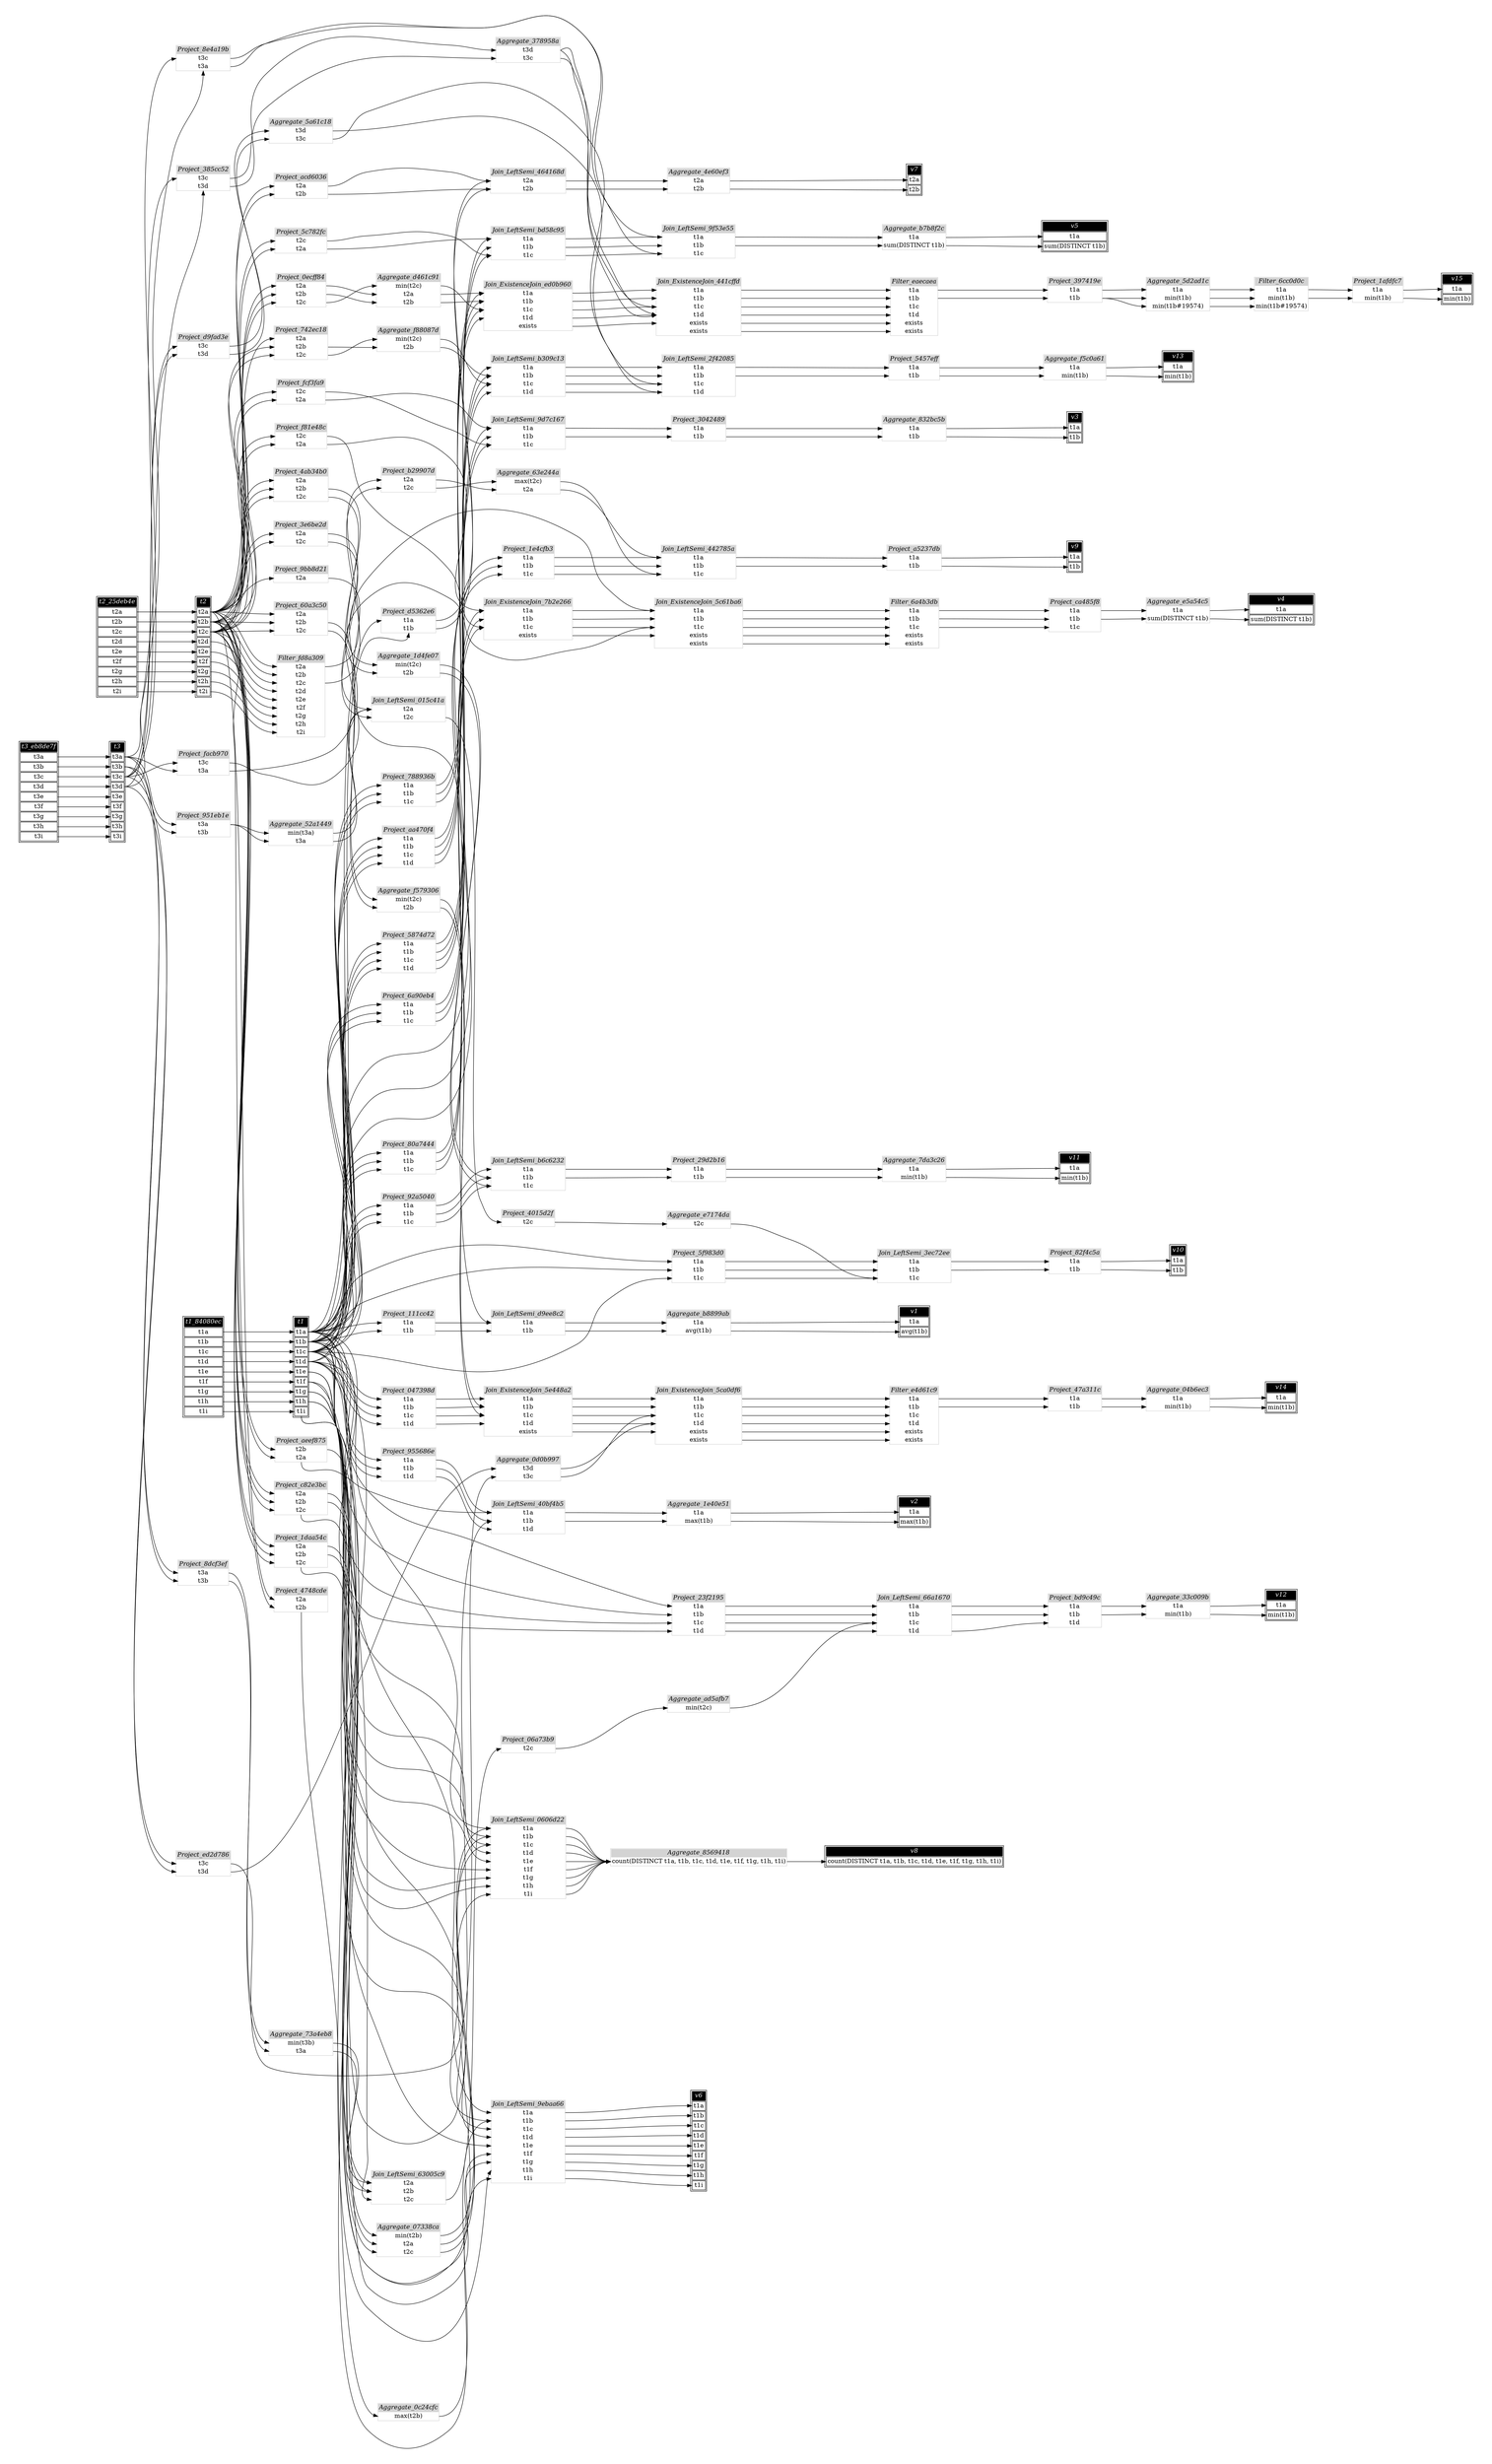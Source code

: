 // Automatically generated by SQLFlowTestSuite


digraph {
  graph [pad="0.5" nodesep="0.5" ranksep="1" fontname="Helvetica" rankdir=LR];
  node [shape=plaintext]

  
"Aggregate_04b6ec3" [label=<
<table color="lightgray" border="1" cellborder="0" cellspacing="0">
  <tr><td bgcolor="lightgray" port="nodeName"><i>Aggregate_04b6ec3</i></td></tr>
  <tr><td port="0">t1a</td></tr>
<tr><td port="1">min(t1b)</td></tr>
</table>>];
     

"Aggregate_07338ca" [label=<
<table color="lightgray" border="1" cellborder="0" cellspacing="0">
  <tr><td bgcolor="lightgray" port="nodeName"><i>Aggregate_07338ca</i></td></tr>
  <tr><td port="0">min(t2b)</td></tr>
<tr><td port="1">t2a</td></tr>
<tr><td port="2">t2c</td></tr>
</table>>];
     

"Aggregate_0c24cfc" [label=<
<table color="lightgray" border="1" cellborder="0" cellspacing="0">
  <tr><td bgcolor="lightgray" port="nodeName"><i>Aggregate_0c24cfc</i></td></tr>
  <tr><td port="0">max(t2b)</td></tr>
</table>>];
     

"Aggregate_0d0b997" [label=<
<table color="lightgray" border="1" cellborder="0" cellspacing="0">
  <tr><td bgcolor="lightgray" port="nodeName"><i>Aggregate_0d0b997</i></td></tr>
  <tr><td port="0">t3d</td></tr>
<tr><td port="1">t3c</td></tr>
</table>>];
     

"Aggregate_1d4fe07" [label=<
<table color="lightgray" border="1" cellborder="0" cellspacing="0">
  <tr><td bgcolor="lightgray" port="nodeName"><i>Aggregate_1d4fe07</i></td></tr>
  <tr><td port="0">min(t2c)</td></tr>
<tr><td port="1">t2b</td></tr>
</table>>];
     

"Aggregate_1e40e51" [label=<
<table color="lightgray" border="1" cellborder="0" cellspacing="0">
  <tr><td bgcolor="lightgray" port="nodeName"><i>Aggregate_1e40e51</i></td></tr>
  <tr><td port="0">t1a</td></tr>
<tr><td port="1">max(t1b)</td></tr>
</table>>];
     

"Aggregate_33c009b" [label=<
<table color="lightgray" border="1" cellborder="0" cellspacing="0">
  <tr><td bgcolor="lightgray" port="nodeName"><i>Aggregate_33c009b</i></td></tr>
  <tr><td port="0">t1a</td></tr>
<tr><td port="1">min(t1b)</td></tr>
</table>>];
     

"Aggregate_378958a" [label=<
<table color="lightgray" border="1" cellborder="0" cellspacing="0">
  <tr><td bgcolor="lightgray" port="nodeName"><i>Aggregate_378958a</i></td></tr>
  <tr><td port="0">t3d</td></tr>
<tr><td port="1">t3c</td></tr>
</table>>];
     

"Aggregate_4e60ef3" [label=<
<table color="lightgray" border="1" cellborder="0" cellspacing="0">
  <tr><td bgcolor="lightgray" port="nodeName"><i>Aggregate_4e60ef3</i></td></tr>
  <tr><td port="0">t2a</td></tr>
<tr><td port="1">t2b</td></tr>
</table>>];
     

"Aggregate_52a1449" [label=<
<table color="lightgray" border="1" cellborder="0" cellspacing="0">
  <tr><td bgcolor="lightgray" port="nodeName"><i>Aggregate_52a1449</i></td></tr>
  <tr><td port="0">min(t3a)</td></tr>
<tr><td port="1">t3a</td></tr>
</table>>];
     

"Aggregate_5a61c18" [label=<
<table color="lightgray" border="1" cellborder="0" cellspacing="0">
  <tr><td bgcolor="lightgray" port="nodeName"><i>Aggregate_5a61c18</i></td></tr>
  <tr><td port="0">t3d</td></tr>
<tr><td port="1">t3c</td></tr>
</table>>];
     

"Aggregate_5d2ad1c" [label=<
<table color="lightgray" border="1" cellborder="0" cellspacing="0">
  <tr><td bgcolor="lightgray" port="nodeName"><i>Aggregate_5d2ad1c</i></td></tr>
  <tr><td port="0">t1a</td></tr>
<tr><td port="1">min(t1b)</td></tr>
<tr><td port="2">min(t1b#19574)</td></tr>
</table>>];
     

"Aggregate_63e244a" [label=<
<table color="lightgray" border="1" cellborder="0" cellspacing="0">
  <tr><td bgcolor="lightgray" port="nodeName"><i>Aggregate_63e244a</i></td></tr>
  <tr><td port="0">max(t2c)</td></tr>
<tr><td port="1">t2a</td></tr>
</table>>];
     

"Aggregate_73a4eb8" [label=<
<table color="lightgray" border="1" cellborder="0" cellspacing="0">
  <tr><td bgcolor="lightgray" port="nodeName"><i>Aggregate_73a4eb8</i></td></tr>
  <tr><td port="0">min(t3b)</td></tr>
<tr><td port="1">t3a</td></tr>
</table>>];
     

"Aggregate_7da3c26" [label=<
<table color="lightgray" border="1" cellborder="0" cellspacing="0">
  <tr><td bgcolor="lightgray" port="nodeName"><i>Aggregate_7da3c26</i></td></tr>
  <tr><td port="0">t1a</td></tr>
<tr><td port="1">min(t1b)</td></tr>
</table>>];
     

"Aggregate_832bc5b" [label=<
<table color="lightgray" border="1" cellborder="0" cellspacing="0">
  <tr><td bgcolor="lightgray" port="nodeName"><i>Aggregate_832bc5b</i></td></tr>
  <tr><td port="0">t1a</td></tr>
<tr><td port="1">t1b</td></tr>
</table>>];
     

"Aggregate_8569418" [label=<
<table color="lightgray" border="1" cellborder="0" cellspacing="0">
  <tr><td bgcolor="lightgray" port="nodeName"><i>Aggregate_8569418</i></td></tr>
  <tr><td port="0">count(DISTINCT t1a, t1b, t1c, t1d, t1e, t1f, t1g, t1h, t1i)</td></tr>
</table>>];
     

"Aggregate_ad5afb7" [label=<
<table color="lightgray" border="1" cellborder="0" cellspacing="0">
  <tr><td bgcolor="lightgray" port="nodeName"><i>Aggregate_ad5afb7</i></td></tr>
  <tr><td port="0">min(t2c)</td></tr>
</table>>];
     

"Aggregate_b7b8f2c" [label=<
<table color="lightgray" border="1" cellborder="0" cellspacing="0">
  <tr><td bgcolor="lightgray" port="nodeName"><i>Aggregate_b7b8f2c</i></td></tr>
  <tr><td port="0">t1a</td></tr>
<tr><td port="1">sum(DISTINCT t1b)</td></tr>
</table>>];
     

"Aggregate_b8899ab" [label=<
<table color="lightgray" border="1" cellborder="0" cellspacing="0">
  <tr><td bgcolor="lightgray" port="nodeName"><i>Aggregate_b8899ab</i></td></tr>
  <tr><td port="0">t1a</td></tr>
<tr><td port="1">avg(t1b)</td></tr>
</table>>];
     

"Aggregate_d461c91" [label=<
<table color="lightgray" border="1" cellborder="0" cellspacing="0">
  <tr><td bgcolor="lightgray" port="nodeName"><i>Aggregate_d461c91</i></td></tr>
  <tr><td port="0">min(t2c)</td></tr>
<tr><td port="1">t2a</td></tr>
<tr><td port="2">t2b</td></tr>
</table>>];
     

"Aggregate_e5a54c5" [label=<
<table color="lightgray" border="1" cellborder="0" cellspacing="0">
  <tr><td bgcolor="lightgray" port="nodeName"><i>Aggregate_e5a54c5</i></td></tr>
  <tr><td port="0">t1a</td></tr>
<tr><td port="1">sum(DISTINCT t1b)</td></tr>
</table>>];
     

"Aggregate_e7174da" [label=<
<table color="lightgray" border="1" cellborder="0" cellspacing="0">
  <tr><td bgcolor="lightgray" port="nodeName"><i>Aggregate_e7174da</i></td></tr>
  <tr><td port="0">t2c</td></tr>
</table>>];
     

"Aggregate_f579306" [label=<
<table color="lightgray" border="1" cellborder="0" cellspacing="0">
  <tr><td bgcolor="lightgray" port="nodeName"><i>Aggregate_f579306</i></td></tr>
  <tr><td port="0">min(t2c)</td></tr>
<tr><td port="1">t2b</td></tr>
</table>>];
     

"Aggregate_f5c0a61" [label=<
<table color="lightgray" border="1" cellborder="0" cellspacing="0">
  <tr><td bgcolor="lightgray" port="nodeName"><i>Aggregate_f5c0a61</i></td></tr>
  <tr><td port="0">t1a</td></tr>
<tr><td port="1">min(t1b)</td></tr>
</table>>];
     

"Aggregate_f88087d" [label=<
<table color="lightgray" border="1" cellborder="0" cellspacing="0">
  <tr><td bgcolor="lightgray" port="nodeName"><i>Aggregate_f88087d</i></td></tr>
  <tr><td port="0">min(t2c)</td></tr>
<tr><td port="1">t2b</td></tr>
</table>>];
     

"Filter_6a4b3db" [label=<
<table color="lightgray" border="1" cellborder="0" cellspacing="0">
  <tr><td bgcolor="lightgray" port="nodeName"><i>Filter_6a4b3db</i></td></tr>
  <tr><td port="0">t1a</td></tr>
<tr><td port="1">t1b</td></tr>
<tr><td port="2">t1c</td></tr>
<tr><td port="3">exists</td></tr>
<tr><td port="4">exists</td></tr>
</table>>];
     

"Filter_6cc0d0c" [label=<
<table color="lightgray" border="1" cellborder="0" cellspacing="0">
  <tr><td bgcolor="lightgray" port="nodeName"><i>Filter_6cc0d0c</i></td></tr>
  <tr><td port="0">t1a</td></tr>
<tr><td port="1">min(t1b)</td></tr>
<tr><td port="2">min(t1b#19574)</td></tr>
</table>>];
     

"Filter_e4d61c9" [label=<
<table color="lightgray" border="1" cellborder="0" cellspacing="0">
  <tr><td bgcolor="lightgray" port="nodeName"><i>Filter_e4d61c9</i></td></tr>
  <tr><td port="0">t1a</td></tr>
<tr><td port="1">t1b</td></tr>
<tr><td port="2">t1c</td></tr>
<tr><td port="3">t1d</td></tr>
<tr><td port="4">exists</td></tr>
<tr><td port="5">exists</td></tr>
</table>>];
     

"Filter_eaecaea" [label=<
<table color="lightgray" border="1" cellborder="0" cellspacing="0">
  <tr><td bgcolor="lightgray" port="nodeName"><i>Filter_eaecaea</i></td></tr>
  <tr><td port="0">t1a</td></tr>
<tr><td port="1">t1b</td></tr>
<tr><td port="2">t1c</td></tr>
<tr><td port="3">t1d</td></tr>
<tr><td port="4">exists</td></tr>
<tr><td port="5">exists</td></tr>
</table>>];
     

"Filter_fd8a309" [label=<
<table color="lightgray" border="1" cellborder="0" cellspacing="0">
  <tr><td bgcolor="lightgray" port="nodeName"><i>Filter_fd8a309</i></td></tr>
  <tr><td port="0">t2a</td></tr>
<tr><td port="1">t2b</td></tr>
<tr><td port="2">t2c</td></tr>
<tr><td port="3">t2d</td></tr>
<tr><td port="4">t2e</td></tr>
<tr><td port="5">t2f</td></tr>
<tr><td port="6">t2g</td></tr>
<tr><td port="7">t2h</td></tr>
<tr><td port="8">t2i</td></tr>
</table>>];
     

"Join_ExistenceJoin_441cffd" [label=<
<table color="lightgray" border="1" cellborder="0" cellspacing="0">
  <tr><td bgcolor="lightgray" port="nodeName"><i>Join_ExistenceJoin_441cffd</i></td></tr>
  <tr><td port="0">t1a</td></tr>
<tr><td port="1">t1b</td></tr>
<tr><td port="2">t1c</td></tr>
<tr><td port="3">t1d</td></tr>
<tr><td port="4">exists</td></tr>
<tr><td port="5">exists</td></tr>
</table>>];
     

"Join_ExistenceJoin_5c61ba6" [label=<
<table color="lightgray" border="1" cellborder="0" cellspacing="0">
  <tr><td bgcolor="lightgray" port="nodeName"><i>Join_ExistenceJoin_5c61ba6</i></td></tr>
  <tr><td port="0">t1a</td></tr>
<tr><td port="1">t1b</td></tr>
<tr><td port="2">t1c</td></tr>
<tr><td port="3">exists</td></tr>
<tr><td port="4">exists</td></tr>
</table>>];
     

"Join_ExistenceJoin_5ca0df6" [label=<
<table color="lightgray" border="1" cellborder="0" cellspacing="0">
  <tr><td bgcolor="lightgray" port="nodeName"><i>Join_ExistenceJoin_5ca0df6</i></td></tr>
  <tr><td port="0">t1a</td></tr>
<tr><td port="1">t1b</td></tr>
<tr><td port="2">t1c</td></tr>
<tr><td port="3">t1d</td></tr>
<tr><td port="4">exists</td></tr>
<tr><td port="5">exists</td></tr>
</table>>];
     

"Join_ExistenceJoin_5e448a2" [label=<
<table color="lightgray" border="1" cellborder="0" cellspacing="0">
  <tr><td bgcolor="lightgray" port="nodeName"><i>Join_ExistenceJoin_5e448a2</i></td></tr>
  <tr><td port="0">t1a</td></tr>
<tr><td port="1">t1b</td></tr>
<tr><td port="2">t1c</td></tr>
<tr><td port="3">t1d</td></tr>
<tr><td port="4">exists</td></tr>
</table>>];
     

"Join_ExistenceJoin_7b2e266" [label=<
<table color="lightgray" border="1" cellborder="0" cellspacing="0">
  <tr><td bgcolor="lightgray" port="nodeName"><i>Join_ExistenceJoin_7b2e266</i></td></tr>
  <tr><td port="0">t1a</td></tr>
<tr><td port="1">t1b</td></tr>
<tr><td port="2">t1c</td></tr>
<tr><td port="3">exists</td></tr>
</table>>];
     

"Join_ExistenceJoin_ed0b960" [label=<
<table color="lightgray" border="1" cellborder="0" cellspacing="0">
  <tr><td bgcolor="lightgray" port="nodeName"><i>Join_ExistenceJoin_ed0b960</i></td></tr>
  <tr><td port="0">t1a</td></tr>
<tr><td port="1">t1b</td></tr>
<tr><td port="2">t1c</td></tr>
<tr><td port="3">t1d</td></tr>
<tr><td port="4">exists</td></tr>
</table>>];
     

"Join_LeftSemi_015c41a" [label=<
<table color="lightgray" border="1" cellborder="0" cellspacing="0">
  <tr><td bgcolor="lightgray" port="nodeName"><i>Join_LeftSemi_015c41a</i></td></tr>
  <tr><td port="0">t2a</td></tr>
<tr><td port="1">t2c</td></tr>
</table>>];
     

"Join_LeftSemi_0606d22" [label=<
<table color="lightgray" border="1" cellborder="0" cellspacing="0">
  <tr><td bgcolor="lightgray" port="nodeName"><i>Join_LeftSemi_0606d22</i></td></tr>
  <tr><td port="0">t1a</td></tr>
<tr><td port="1">t1b</td></tr>
<tr><td port="2">t1c</td></tr>
<tr><td port="3">t1d</td></tr>
<tr><td port="4">t1e</td></tr>
<tr><td port="5">t1f</td></tr>
<tr><td port="6">t1g</td></tr>
<tr><td port="7">t1h</td></tr>
<tr><td port="8">t1i</td></tr>
</table>>];
     

"Join_LeftSemi_2f42085" [label=<
<table color="lightgray" border="1" cellborder="0" cellspacing="0">
  <tr><td bgcolor="lightgray" port="nodeName"><i>Join_LeftSemi_2f42085</i></td></tr>
  <tr><td port="0">t1a</td></tr>
<tr><td port="1">t1b</td></tr>
<tr><td port="2">t1c</td></tr>
<tr><td port="3">t1d</td></tr>
</table>>];
     

"Join_LeftSemi_3ec72ee" [label=<
<table color="lightgray" border="1" cellborder="0" cellspacing="0">
  <tr><td bgcolor="lightgray" port="nodeName"><i>Join_LeftSemi_3ec72ee</i></td></tr>
  <tr><td port="0">t1a</td></tr>
<tr><td port="1">t1b</td></tr>
<tr><td port="2">t1c</td></tr>
</table>>];
     

"Join_LeftSemi_40bf4b5" [label=<
<table color="lightgray" border="1" cellborder="0" cellspacing="0">
  <tr><td bgcolor="lightgray" port="nodeName"><i>Join_LeftSemi_40bf4b5</i></td></tr>
  <tr><td port="0">t1a</td></tr>
<tr><td port="1">t1b</td></tr>
<tr><td port="2">t1d</td></tr>
</table>>];
     

"Join_LeftSemi_442785a" [label=<
<table color="lightgray" border="1" cellborder="0" cellspacing="0">
  <tr><td bgcolor="lightgray" port="nodeName"><i>Join_LeftSemi_442785a</i></td></tr>
  <tr><td port="0">t1a</td></tr>
<tr><td port="1">t1b</td></tr>
<tr><td port="2">t1c</td></tr>
</table>>];
     

"Join_LeftSemi_464168d" [label=<
<table color="lightgray" border="1" cellborder="0" cellspacing="0">
  <tr><td bgcolor="lightgray" port="nodeName"><i>Join_LeftSemi_464168d</i></td></tr>
  <tr><td port="0">t2a</td></tr>
<tr><td port="1">t2b</td></tr>
</table>>];
     

"Join_LeftSemi_63005c9" [label=<
<table color="lightgray" border="1" cellborder="0" cellspacing="0">
  <tr><td bgcolor="lightgray" port="nodeName"><i>Join_LeftSemi_63005c9</i></td></tr>
  <tr><td port="0">t2a</td></tr>
<tr><td port="1">t2b</td></tr>
<tr><td port="2">t2c</td></tr>
</table>>];
     

"Join_LeftSemi_66a1670" [label=<
<table color="lightgray" border="1" cellborder="0" cellspacing="0">
  <tr><td bgcolor="lightgray" port="nodeName"><i>Join_LeftSemi_66a1670</i></td></tr>
  <tr><td port="0">t1a</td></tr>
<tr><td port="1">t1b</td></tr>
<tr><td port="2">t1c</td></tr>
<tr><td port="3">t1d</td></tr>
</table>>];
     

"Join_LeftSemi_9d7c167" [label=<
<table color="lightgray" border="1" cellborder="0" cellspacing="0">
  <tr><td bgcolor="lightgray" port="nodeName"><i>Join_LeftSemi_9d7c167</i></td></tr>
  <tr><td port="0">t1a</td></tr>
<tr><td port="1">t1b</td></tr>
<tr><td port="2">t1c</td></tr>
</table>>];
     

"Join_LeftSemi_9ebaa66" [label=<
<table color="lightgray" border="1" cellborder="0" cellspacing="0">
  <tr><td bgcolor="lightgray" port="nodeName"><i>Join_LeftSemi_9ebaa66</i></td></tr>
  <tr><td port="0">t1a</td></tr>
<tr><td port="1">t1b</td></tr>
<tr><td port="2">t1c</td></tr>
<tr><td port="3">t1d</td></tr>
<tr><td port="4">t1e</td></tr>
<tr><td port="5">t1f</td></tr>
<tr><td port="6">t1g</td></tr>
<tr><td port="7">t1h</td></tr>
<tr><td port="8">t1i</td></tr>
</table>>];
     

"Join_LeftSemi_9f53e55" [label=<
<table color="lightgray" border="1" cellborder="0" cellspacing="0">
  <tr><td bgcolor="lightgray" port="nodeName"><i>Join_LeftSemi_9f53e55</i></td></tr>
  <tr><td port="0">t1a</td></tr>
<tr><td port="1">t1b</td></tr>
<tr><td port="2">t1c</td></tr>
</table>>];
     

"Join_LeftSemi_b309c13" [label=<
<table color="lightgray" border="1" cellborder="0" cellspacing="0">
  <tr><td bgcolor="lightgray" port="nodeName"><i>Join_LeftSemi_b309c13</i></td></tr>
  <tr><td port="0">t1a</td></tr>
<tr><td port="1">t1b</td></tr>
<tr><td port="2">t1c</td></tr>
<tr><td port="3">t1d</td></tr>
</table>>];
     

"Join_LeftSemi_b6c6232" [label=<
<table color="lightgray" border="1" cellborder="0" cellspacing="0">
  <tr><td bgcolor="lightgray" port="nodeName"><i>Join_LeftSemi_b6c6232</i></td></tr>
  <tr><td port="0">t1a</td></tr>
<tr><td port="1">t1b</td></tr>
<tr><td port="2">t1c</td></tr>
</table>>];
     

"Join_LeftSemi_bd58c95" [label=<
<table color="lightgray" border="1" cellborder="0" cellspacing="0">
  <tr><td bgcolor="lightgray" port="nodeName"><i>Join_LeftSemi_bd58c95</i></td></tr>
  <tr><td port="0">t1a</td></tr>
<tr><td port="1">t1b</td></tr>
<tr><td port="2">t1c</td></tr>
</table>>];
     

"Join_LeftSemi_d9ee8c2" [label=<
<table color="lightgray" border="1" cellborder="0" cellspacing="0">
  <tr><td bgcolor="lightgray" port="nodeName"><i>Join_LeftSemi_d9ee8c2</i></td></tr>
  <tr><td port="0">t1a</td></tr>
<tr><td port="1">t1b</td></tr>
</table>>];
     

"Project_047398d" [label=<
<table color="lightgray" border="1" cellborder="0" cellspacing="0">
  <tr><td bgcolor="lightgray" port="nodeName"><i>Project_047398d</i></td></tr>
  <tr><td port="0">t1a</td></tr>
<tr><td port="1">t1b</td></tr>
<tr><td port="2">t1c</td></tr>
<tr><td port="3">t1d</td></tr>
</table>>];
     

"Project_06a73b9" [label=<
<table color="lightgray" border="1" cellborder="0" cellspacing="0">
  <tr><td bgcolor="lightgray" port="nodeName"><i>Project_06a73b9</i></td></tr>
  <tr><td port="0">t2c</td></tr>
</table>>];
     

"Project_0ecff84" [label=<
<table color="lightgray" border="1" cellborder="0" cellspacing="0">
  <tr><td bgcolor="lightgray" port="nodeName"><i>Project_0ecff84</i></td></tr>
  <tr><td port="0">t2a</td></tr>
<tr><td port="1">t2b</td></tr>
<tr><td port="2">t2c</td></tr>
</table>>];
     

"Project_111cc42" [label=<
<table color="lightgray" border="1" cellborder="0" cellspacing="0">
  <tr><td bgcolor="lightgray" port="nodeName"><i>Project_111cc42</i></td></tr>
  <tr><td port="0">t1a</td></tr>
<tr><td port="1">t1b</td></tr>
</table>>];
     

"Project_1afdfc7" [label=<
<table color="lightgray" border="1" cellborder="0" cellspacing="0">
  <tr><td bgcolor="lightgray" port="nodeName"><i>Project_1afdfc7</i></td></tr>
  <tr><td port="0">t1a</td></tr>
<tr><td port="1">min(t1b)</td></tr>
</table>>];
     

"Project_1daa54c" [label=<
<table color="lightgray" border="1" cellborder="0" cellspacing="0">
  <tr><td bgcolor="lightgray" port="nodeName"><i>Project_1daa54c</i></td></tr>
  <tr><td port="0">t2a</td></tr>
<tr><td port="1">t2b</td></tr>
<tr><td port="2">t2c</td></tr>
</table>>];
     

"Project_1e4cfb3" [label=<
<table color="lightgray" border="1" cellborder="0" cellspacing="0">
  <tr><td bgcolor="lightgray" port="nodeName"><i>Project_1e4cfb3</i></td></tr>
  <tr><td port="0">t1a</td></tr>
<tr><td port="1">t1b</td></tr>
<tr><td port="2">t1c</td></tr>
</table>>];
     

"Project_23f2195" [label=<
<table color="lightgray" border="1" cellborder="0" cellspacing="0">
  <tr><td bgcolor="lightgray" port="nodeName"><i>Project_23f2195</i></td></tr>
  <tr><td port="0">t1a</td></tr>
<tr><td port="1">t1b</td></tr>
<tr><td port="2">t1c</td></tr>
<tr><td port="3">t1d</td></tr>
</table>>];
     

"Project_29d2b16" [label=<
<table color="lightgray" border="1" cellborder="0" cellspacing="0">
  <tr><td bgcolor="lightgray" port="nodeName"><i>Project_29d2b16</i></td></tr>
  <tr><td port="0">t1a</td></tr>
<tr><td port="1">t1b</td></tr>
</table>>];
     

"Project_3042489" [label=<
<table color="lightgray" border="1" cellborder="0" cellspacing="0">
  <tr><td bgcolor="lightgray" port="nodeName"><i>Project_3042489</i></td></tr>
  <tr><td port="0">t1a</td></tr>
<tr><td port="1">t1b</td></tr>
</table>>];
     

"Project_385cc52" [label=<
<table color="lightgray" border="1" cellborder="0" cellspacing="0">
  <tr><td bgcolor="lightgray" port="nodeName"><i>Project_385cc52</i></td></tr>
  <tr><td port="0">t3c</td></tr>
<tr><td port="1">t3d</td></tr>
</table>>];
     

"Project_397419e" [label=<
<table color="lightgray" border="1" cellborder="0" cellspacing="0">
  <tr><td bgcolor="lightgray" port="nodeName"><i>Project_397419e</i></td></tr>
  <tr><td port="0">t1a</td></tr>
<tr><td port="1">t1b</td></tr>
</table>>];
     

"Project_3e6be2d" [label=<
<table color="lightgray" border="1" cellborder="0" cellspacing="0">
  <tr><td bgcolor="lightgray" port="nodeName"><i>Project_3e6be2d</i></td></tr>
  <tr><td port="0">t2a</td></tr>
<tr><td port="1">t2c</td></tr>
</table>>];
     

"Project_4015d2f" [label=<
<table color="lightgray" border="1" cellborder="0" cellspacing="0">
  <tr><td bgcolor="lightgray" port="nodeName"><i>Project_4015d2f</i></td></tr>
  <tr><td port="0">t2c</td></tr>
</table>>];
     

"Project_4748cde" [label=<
<table color="lightgray" border="1" cellborder="0" cellspacing="0">
  <tr><td bgcolor="lightgray" port="nodeName"><i>Project_4748cde</i></td></tr>
  <tr><td port="0">t2a</td></tr>
<tr><td port="1">t2b</td></tr>
</table>>];
     

"Project_47a311c" [label=<
<table color="lightgray" border="1" cellborder="0" cellspacing="0">
  <tr><td bgcolor="lightgray" port="nodeName"><i>Project_47a311c</i></td></tr>
  <tr><td port="0">t1a</td></tr>
<tr><td port="1">t1b</td></tr>
</table>>];
     

"Project_4ab34b0" [label=<
<table color="lightgray" border="1" cellborder="0" cellspacing="0">
  <tr><td bgcolor="lightgray" port="nodeName"><i>Project_4ab34b0</i></td></tr>
  <tr><td port="0">t2a</td></tr>
<tr><td port="1">t2b</td></tr>
<tr><td port="2">t2c</td></tr>
</table>>];
     

"Project_5457eff" [label=<
<table color="lightgray" border="1" cellborder="0" cellspacing="0">
  <tr><td bgcolor="lightgray" port="nodeName"><i>Project_5457eff</i></td></tr>
  <tr><td port="0">t1a</td></tr>
<tr><td port="1">t1b</td></tr>
</table>>];
     

"Project_5874d72" [label=<
<table color="lightgray" border="1" cellborder="0" cellspacing="0">
  <tr><td bgcolor="lightgray" port="nodeName"><i>Project_5874d72</i></td></tr>
  <tr><td port="0">t1a</td></tr>
<tr><td port="1">t1b</td></tr>
<tr><td port="2">t1c</td></tr>
<tr><td port="3">t1d</td></tr>
</table>>];
     

"Project_5c782fc" [label=<
<table color="lightgray" border="1" cellborder="0" cellspacing="0">
  <tr><td bgcolor="lightgray" port="nodeName"><i>Project_5c782fc</i></td></tr>
  <tr><td port="0">t2c</td></tr>
<tr><td port="1">t2a</td></tr>
</table>>];
     

"Project_5f983d0" [label=<
<table color="lightgray" border="1" cellborder="0" cellspacing="0">
  <tr><td bgcolor="lightgray" port="nodeName"><i>Project_5f983d0</i></td></tr>
  <tr><td port="0">t1a</td></tr>
<tr><td port="1">t1b</td></tr>
<tr><td port="2">t1c</td></tr>
</table>>];
     

"Project_60a3c50" [label=<
<table color="lightgray" border="1" cellborder="0" cellspacing="0">
  <tr><td bgcolor="lightgray" port="nodeName"><i>Project_60a3c50</i></td></tr>
  <tr><td port="0">t2a</td></tr>
<tr><td port="1">t2b</td></tr>
<tr><td port="2">t2c</td></tr>
</table>>];
     

"Project_6a90eb4" [label=<
<table color="lightgray" border="1" cellborder="0" cellspacing="0">
  <tr><td bgcolor="lightgray" port="nodeName"><i>Project_6a90eb4</i></td></tr>
  <tr><td port="0">t1a</td></tr>
<tr><td port="1">t1b</td></tr>
<tr><td port="2">t1c</td></tr>
</table>>];
     

"Project_742ec18" [label=<
<table color="lightgray" border="1" cellborder="0" cellspacing="0">
  <tr><td bgcolor="lightgray" port="nodeName"><i>Project_742ec18</i></td></tr>
  <tr><td port="0">t2a</td></tr>
<tr><td port="1">t2b</td></tr>
<tr><td port="2">t2c</td></tr>
</table>>];
     

"Project_788936b" [label=<
<table color="lightgray" border="1" cellborder="0" cellspacing="0">
  <tr><td bgcolor="lightgray" port="nodeName"><i>Project_788936b</i></td></tr>
  <tr><td port="0">t1a</td></tr>
<tr><td port="1">t1b</td></tr>
<tr><td port="2">t1c</td></tr>
</table>>];
     

"Project_80a7444" [label=<
<table color="lightgray" border="1" cellborder="0" cellspacing="0">
  <tr><td bgcolor="lightgray" port="nodeName"><i>Project_80a7444</i></td></tr>
  <tr><td port="0">t1a</td></tr>
<tr><td port="1">t1b</td></tr>
<tr><td port="2">t1c</td></tr>
</table>>];
     

"Project_82f4c5a" [label=<
<table color="lightgray" border="1" cellborder="0" cellspacing="0">
  <tr><td bgcolor="lightgray" port="nodeName"><i>Project_82f4c5a</i></td></tr>
  <tr><td port="0">t1a</td></tr>
<tr><td port="1">t1b</td></tr>
</table>>];
     

"Project_8dcf3ef" [label=<
<table color="lightgray" border="1" cellborder="0" cellspacing="0">
  <tr><td bgcolor="lightgray" port="nodeName"><i>Project_8dcf3ef</i></td></tr>
  <tr><td port="0">t3a</td></tr>
<tr><td port="1">t3b</td></tr>
</table>>];
     

"Project_8e4a19b" [label=<
<table color="lightgray" border="1" cellborder="0" cellspacing="0">
  <tr><td bgcolor="lightgray" port="nodeName"><i>Project_8e4a19b</i></td></tr>
  <tr><td port="0">t3c</td></tr>
<tr><td port="1">t3a</td></tr>
</table>>];
     

"Project_92a5040" [label=<
<table color="lightgray" border="1" cellborder="0" cellspacing="0">
  <tr><td bgcolor="lightgray" port="nodeName"><i>Project_92a5040</i></td></tr>
  <tr><td port="0">t1a</td></tr>
<tr><td port="1">t1b</td></tr>
<tr><td port="2">t1c</td></tr>
</table>>];
     

"Project_951eb1e" [label=<
<table color="lightgray" border="1" cellborder="0" cellspacing="0">
  <tr><td bgcolor="lightgray" port="nodeName"><i>Project_951eb1e</i></td></tr>
  <tr><td port="0">t3a</td></tr>
<tr><td port="1">t3b</td></tr>
</table>>];
     

"Project_955686e" [label=<
<table color="lightgray" border="1" cellborder="0" cellspacing="0">
  <tr><td bgcolor="lightgray" port="nodeName"><i>Project_955686e</i></td></tr>
  <tr><td port="0">t1a</td></tr>
<tr><td port="1">t1b</td></tr>
<tr><td port="2">t1d</td></tr>
</table>>];
     

"Project_9bb8d21" [label=<
<table color="lightgray" border="1" cellborder="0" cellspacing="0">
  <tr><td bgcolor="lightgray" port="nodeName"><i>Project_9bb8d21</i></td></tr>
  <tr><td port="0">t2a</td></tr>
</table>>];
     

"Project_a5237db" [label=<
<table color="lightgray" border="1" cellborder="0" cellspacing="0">
  <tr><td bgcolor="lightgray" port="nodeName"><i>Project_a5237db</i></td></tr>
  <tr><td port="0">t1a</td></tr>
<tr><td port="1">t1b</td></tr>
</table>>];
     

"Project_aa470f4" [label=<
<table color="lightgray" border="1" cellborder="0" cellspacing="0">
  <tr><td bgcolor="lightgray" port="nodeName"><i>Project_aa470f4</i></td></tr>
  <tr><td port="0">t1a</td></tr>
<tr><td port="1">t1b</td></tr>
<tr><td port="2">t1c</td></tr>
<tr><td port="3">t1d</td></tr>
</table>>];
     

"Project_acd6036" [label=<
<table color="lightgray" border="1" cellborder="0" cellspacing="0">
  <tr><td bgcolor="lightgray" port="nodeName"><i>Project_acd6036</i></td></tr>
  <tr><td port="0">t2a</td></tr>
<tr><td port="1">t2b</td></tr>
</table>>];
     

"Project_aeef875" [label=<
<table color="lightgray" border="1" cellborder="0" cellspacing="0">
  <tr><td bgcolor="lightgray" port="nodeName"><i>Project_aeef875</i></td></tr>
  <tr><td port="0">t2b</td></tr>
<tr><td port="1">t2a</td></tr>
</table>>];
     

"Project_b29907d" [label=<
<table color="lightgray" border="1" cellborder="0" cellspacing="0">
  <tr><td bgcolor="lightgray" port="nodeName"><i>Project_b29907d</i></td></tr>
  <tr><td port="0">t2a</td></tr>
<tr><td port="1">t2c</td></tr>
</table>>];
     

"Project_bd9c49c" [label=<
<table color="lightgray" border="1" cellborder="0" cellspacing="0">
  <tr><td bgcolor="lightgray" port="nodeName"><i>Project_bd9c49c</i></td></tr>
  <tr><td port="0">t1a</td></tr>
<tr><td port="1">t1b</td></tr>
<tr><td port="2">t1d</td></tr>
</table>>];
     

"Project_c82e3bc" [label=<
<table color="lightgray" border="1" cellborder="0" cellspacing="0">
  <tr><td bgcolor="lightgray" port="nodeName"><i>Project_c82e3bc</i></td></tr>
  <tr><td port="0">t2a</td></tr>
<tr><td port="1">t2b</td></tr>
<tr><td port="2">t2c</td></tr>
</table>>];
     

"Project_ca485f8" [label=<
<table color="lightgray" border="1" cellborder="0" cellspacing="0">
  <tr><td bgcolor="lightgray" port="nodeName"><i>Project_ca485f8</i></td></tr>
  <tr><td port="0">t1a</td></tr>
<tr><td port="1">t1b</td></tr>
<tr><td port="2">t1c</td></tr>
</table>>];
     

"Project_d5362e6" [label=<
<table color="lightgray" border="1" cellborder="0" cellspacing="0">
  <tr><td bgcolor="lightgray" port="nodeName"><i>Project_d5362e6</i></td></tr>
  <tr><td port="0">t1a</td></tr>
<tr><td port="1">t1b</td></tr>
</table>>];
     

"Project_d9fad3e" [label=<
<table color="lightgray" border="1" cellborder="0" cellspacing="0">
  <tr><td bgcolor="lightgray" port="nodeName"><i>Project_d9fad3e</i></td></tr>
  <tr><td port="0">t3c</td></tr>
<tr><td port="1">t3d</td></tr>
</table>>];
     

"Project_ed2d786" [label=<
<table color="lightgray" border="1" cellborder="0" cellspacing="0">
  <tr><td bgcolor="lightgray" port="nodeName"><i>Project_ed2d786</i></td></tr>
  <tr><td port="0">t3c</td></tr>
<tr><td port="1">t3d</td></tr>
</table>>];
     

"Project_f81e48c" [label=<
<table color="lightgray" border="1" cellborder="0" cellspacing="0">
  <tr><td bgcolor="lightgray" port="nodeName"><i>Project_f81e48c</i></td></tr>
  <tr><td port="0">t2c</td></tr>
<tr><td port="1">t2a</td></tr>
</table>>];
     

"Project_facb970" [label=<
<table color="lightgray" border="1" cellborder="0" cellspacing="0">
  <tr><td bgcolor="lightgray" port="nodeName"><i>Project_facb970</i></td></tr>
  <tr><td port="0">t3c</td></tr>
<tr><td port="1">t3a</td></tr>
</table>>];
     

"Project_fcf3fa9" [label=<
<table color="lightgray" border="1" cellborder="0" cellspacing="0">
  <tr><td bgcolor="lightgray" port="nodeName"><i>Project_fcf3fa9</i></td></tr>
  <tr><td port="0">t2c</td></tr>
<tr><td port="1">t2a</td></tr>
</table>>];
     

"t1" [color="black" label=<
<table>
  <tr><td bgcolor="black" port="nodeName"><i><font color="white">t1</font></i></td></tr>
  <tr><td port="0">t1a</td></tr>
<tr><td port="1">t1b</td></tr>
<tr><td port="2">t1c</td></tr>
<tr><td port="3">t1d</td></tr>
<tr><td port="4">t1e</td></tr>
<tr><td port="5">t1f</td></tr>
<tr><td port="6">t1g</td></tr>
<tr><td port="7">t1h</td></tr>
<tr><td port="8">t1i</td></tr>
</table>>];
     

"t1_84080ec" [color="black" label=<
<table>
  <tr><td bgcolor="black" port="nodeName"><i><font color="white">t1_84080ec</font></i></td></tr>
  <tr><td port="0">t1a</td></tr>
<tr><td port="1">t1b</td></tr>
<tr><td port="2">t1c</td></tr>
<tr><td port="3">t1d</td></tr>
<tr><td port="4">t1e</td></tr>
<tr><td port="5">t1f</td></tr>
<tr><td port="6">t1g</td></tr>
<tr><td port="7">t1h</td></tr>
<tr><td port="8">t1i</td></tr>
</table>>];
     

"t2" [color="black" label=<
<table>
  <tr><td bgcolor="black" port="nodeName"><i><font color="white">t2</font></i></td></tr>
  <tr><td port="0">t2a</td></tr>
<tr><td port="1">t2b</td></tr>
<tr><td port="2">t2c</td></tr>
<tr><td port="3">t2d</td></tr>
<tr><td port="4">t2e</td></tr>
<tr><td port="5">t2f</td></tr>
<tr><td port="6">t2g</td></tr>
<tr><td port="7">t2h</td></tr>
<tr><td port="8">t2i</td></tr>
</table>>];
     

"t2_25deb4e" [color="black" label=<
<table>
  <tr><td bgcolor="black" port="nodeName"><i><font color="white">t2_25deb4e</font></i></td></tr>
  <tr><td port="0">t2a</td></tr>
<tr><td port="1">t2b</td></tr>
<tr><td port="2">t2c</td></tr>
<tr><td port="3">t2d</td></tr>
<tr><td port="4">t2e</td></tr>
<tr><td port="5">t2f</td></tr>
<tr><td port="6">t2g</td></tr>
<tr><td port="7">t2h</td></tr>
<tr><td port="8">t2i</td></tr>
</table>>];
     

"t3" [color="black" label=<
<table>
  <tr><td bgcolor="black" port="nodeName"><i><font color="white">t3</font></i></td></tr>
  <tr><td port="0">t3a</td></tr>
<tr><td port="1">t3b</td></tr>
<tr><td port="2">t3c</td></tr>
<tr><td port="3">t3d</td></tr>
<tr><td port="4">t3e</td></tr>
<tr><td port="5">t3f</td></tr>
<tr><td port="6">t3g</td></tr>
<tr><td port="7">t3h</td></tr>
<tr><td port="8">t3i</td></tr>
</table>>];
     

"t3_eb8de7f" [color="black" label=<
<table>
  <tr><td bgcolor="black" port="nodeName"><i><font color="white">t3_eb8de7f</font></i></td></tr>
  <tr><td port="0">t3a</td></tr>
<tr><td port="1">t3b</td></tr>
<tr><td port="2">t3c</td></tr>
<tr><td port="3">t3d</td></tr>
<tr><td port="4">t3e</td></tr>
<tr><td port="5">t3f</td></tr>
<tr><td port="6">t3g</td></tr>
<tr><td port="7">t3h</td></tr>
<tr><td port="8">t3i</td></tr>
</table>>];
     

"v1" [color="black" label=<
<table>
  <tr><td bgcolor="black" port="nodeName"><i><font color="white">v1</font></i></td></tr>
  <tr><td port="0">t1a</td></tr>
<tr><td port="1">avg(t1b)</td></tr>
</table>>];
     

"v10" [color="black" label=<
<table>
  <tr><td bgcolor="black" port="nodeName"><i><font color="white">v10</font></i></td></tr>
  <tr><td port="0">t1a</td></tr>
<tr><td port="1">t1b</td></tr>
</table>>];
     

"v11" [color="black" label=<
<table>
  <tr><td bgcolor="black" port="nodeName"><i><font color="white">v11</font></i></td></tr>
  <tr><td port="0">t1a</td></tr>
<tr><td port="1">min(t1b)</td></tr>
</table>>];
     

"v12" [color="black" label=<
<table>
  <tr><td bgcolor="black" port="nodeName"><i><font color="white">v12</font></i></td></tr>
  <tr><td port="0">t1a</td></tr>
<tr><td port="1">min(t1b)</td></tr>
</table>>];
     

"v13" [color="black" label=<
<table>
  <tr><td bgcolor="black" port="nodeName"><i><font color="white">v13</font></i></td></tr>
  <tr><td port="0">t1a</td></tr>
<tr><td port="1">min(t1b)</td></tr>
</table>>];
     

"v14" [color="black" label=<
<table>
  <tr><td bgcolor="black" port="nodeName"><i><font color="white">v14</font></i></td></tr>
  <tr><td port="0">t1a</td></tr>
<tr><td port="1">min(t1b)</td></tr>
</table>>];
     

"v15" [color="black" label=<
<table>
  <tr><td bgcolor="black" port="nodeName"><i><font color="white">v15</font></i></td></tr>
  <tr><td port="0">t1a</td></tr>
<tr><td port="1">min(t1b)</td></tr>
</table>>];
     

"v2" [color="black" label=<
<table>
  <tr><td bgcolor="black" port="nodeName"><i><font color="white">v2</font></i></td></tr>
  <tr><td port="0">t1a</td></tr>
<tr><td port="1">max(t1b)</td></tr>
</table>>];
     

"v3" [color="black" label=<
<table>
  <tr><td bgcolor="black" port="nodeName"><i><font color="white">v3</font></i></td></tr>
  <tr><td port="0">t1a</td></tr>
<tr><td port="1">t1b</td></tr>
</table>>];
     

"v4" [color="black" label=<
<table>
  <tr><td bgcolor="black" port="nodeName"><i><font color="white">v4</font></i></td></tr>
  <tr><td port="0">t1a</td></tr>
<tr><td port="1">sum(DISTINCT t1b)</td></tr>
</table>>];
     

"v5" [color="black" label=<
<table>
  <tr><td bgcolor="black" port="nodeName"><i><font color="white">v5</font></i></td></tr>
  <tr><td port="0">t1a</td></tr>
<tr><td port="1">sum(DISTINCT t1b)</td></tr>
</table>>];
     

"v6" [color="black" label=<
<table>
  <tr><td bgcolor="black" port="nodeName"><i><font color="white">v6</font></i></td></tr>
  <tr><td port="0">t1a</td></tr>
<tr><td port="1">t1b</td></tr>
<tr><td port="2">t1c</td></tr>
<tr><td port="3">t1d</td></tr>
<tr><td port="4">t1e</td></tr>
<tr><td port="5">t1f</td></tr>
<tr><td port="6">t1g</td></tr>
<tr><td port="7">t1h</td></tr>
<tr><td port="8">t1i</td></tr>
</table>>];
     

"v7" [color="black" label=<
<table>
  <tr><td bgcolor="black" port="nodeName"><i><font color="white">v7</font></i></td></tr>
  <tr><td port="0">t2a</td></tr>
<tr><td port="1">t2b</td></tr>
</table>>];
     

"v8" [color="black" label=<
<table>
  <tr><td bgcolor="black" port="nodeName"><i><font color="white">v8</font></i></td></tr>
  <tr><td port="0">count(DISTINCT t1a, t1b, t1c, t1d, t1e, t1f, t1g, t1h, t1i)</td></tr>
</table>>];
     

"v9" [color="black" label=<
<table>
  <tr><td bgcolor="black" port="nodeName"><i><font color="white">v9</font></i></td></tr>
  <tr><td port="0">t1a</td></tr>
<tr><td port="1">t1b</td></tr>
</table>>];
     
  "Aggregate_04b6ec3":0 -> "v14":0;
"Aggregate_04b6ec3":1 -> "v14":1;
"Aggregate_07338ca":0 -> "Join_LeftSemi_0606d22":1;
"Aggregate_07338ca":1 -> "Join_LeftSemi_0606d22":0;
"Aggregate_07338ca":2 -> "Join_LeftSemi_0606d22":2;
"Aggregate_0c24cfc":0 -> "Join_LeftSemi_9ebaa66":1;
"Aggregate_0d0b997":0 -> "Join_ExistenceJoin_5ca0df6":3;
"Aggregate_0d0b997":1 -> "Join_ExistenceJoin_5ca0df6":2;
"Aggregate_1d4fe07":0 -> "Join_LeftSemi_b6c6232":2;
"Aggregate_1d4fe07":1 -> "Join_LeftSemi_b6c6232":1;
"Aggregate_1e40e51":0 -> "v2":0;
"Aggregate_1e40e51":1 -> "v2":1;
"Aggregate_33c009b":0 -> "v12":0;
"Aggregate_33c009b":1 -> "v12":1;
"Aggregate_378958a":0 -> "Join_ExistenceJoin_441cffd":3;
"Aggregate_378958a":0 -> "Join_ExistenceJoin_441cffd":3;
"Aggregate_378958a":1 -> "Join_ExistenceJoin_441cffd":2;
"Aggregate_4e60ef3":0 -> "v7":0;
"Aggregate_4e60ef3":1 -> "v7":1;
"Aggregate_52a1449":0 -> "Join_LeftSemi_015c41a":0;
"Aggregate_52a1449":1 -> "Join_LeftSemi_015c41a":0;
"Aggregate_5a61c18":0 -> "Join_LeftSemi_2f42085":3;
"Aggregate_5a61c18":1 -> "Join_LeftSemi_2f42085":2;
"Aggregate_5d2ad1c":0 -> "Filter_6cc0d0c":0;
"Aggregate_5d2ad1c":1 -> "Filter_6cc0d0c":1;
"Aggregate_5d2ad1c":2 -> "Filter_6cc0d0c":2;
"Aggregate_63e244a":0 -> "Join_LeftSemi_442785a":2;
"Aggregate_63e244a":1 -> "Join_LeftSemi_442785a":0;
"Aggregate_73a4eb8":0 -> "Join_LeftSemi_63005c9":1;
"Aggregate_73a4eb8":1 -> "Join_LeftSemi_63005c9":0;
"Aggregate_7da3c26":0 -> "v11":0;
"Aggregate_7da3c26":1 -> "v11":1;
"Aggregate_832bc5b":0 -> "v3":0;
"Aggregate_832bc5b":1 -> "v3":1;
"Aggregate_8569418":0 -> "v8":0;
"Aggregate_ad5afb7":0 -> "Join_LeftSemi_66a1670":2;
"Aggregate_b7b8f2c":0 -> "v5":0;
"Aggregate_b7b8f2c":1 -> "v5":1;
"Aggregate_b8899ab":0 -> "v1":0;
"Aggregate_b8899ab":1 -> "v1":1;
"Aggregate_d461c91":0 -> "Join_ExistenceJoin_ed0b960":2;
"Aggregate_d461c91":1 -> "Join_ExistenceJoin_ed0b960":0;
"Aggregate_d461c91":2 -> "Join_ExistenceJoin_ed0b960":1;
"Aggregate_e5a54c5":0 -> "v4":0;
"Aggregate_e5a54c5":1 -> "v4":1;
"Aggregate_e7174da":0 -> "Join_LeftSemi_3ec72ee":2;
"Aggregate_f579306":0 -> "Join_ExistenceJoin_5e448a2":2;
"Aggregate_f579306":1 -> "Join_ExistenceJoin_5e448a2":1;
"Aggregate_f5c0a61":0 -> "v13":0;
"Aggregate_f5c0a61":1 -> "v13":1;
"Aggregate_f88087d":0 -> "Join_LeftSemi_b309c13":2;
"Aggregate_f88087d":1 -> "Join_LeftSemi_b309c13":1;
"Filter_6a4b3db":0 -> "Project_ca485f8":0;
"Filter_6a4b3db":1 -> "Project_ca485f8":1;
"Filter_6a4b3db":2 -> "Project_ca485f8":2;
"Filter_6cc0d0c":0 -> "Project_1afdfc7":0;
"Filter_6cc0d0c":1 -> "Project_1afdfc7":1;
"Filter_e4d61c9":0 -> "Project_47a311c":0;
"Filter_e4d61c9":1 -> "Project_47a311c":1;
"Filter_eaecaea":0 -> "Project_397419e":0;
"Filter_eaecaea":1 -> "Project_397419e":1;
"Filter_fd8a309":0 -> "Project_b29907d":0;
"Filter_fd8a309":2 -> "Project_b29907d":1;
"Join_ExistenceJoin_441cffd":0 -> "Filter_eaecaea":0;
"Join_ExistenceJoin_441cffd":1 -> "Filter_eaecaea":1;
"Join_ExistenceJoin_441cffd":2 -> "Filter_eaecaea":2;
"Join_ExistenceJoin_441cffd":3 -> "Filter_eaecaea":3;
"Join_ExistenceJoin_441cffd":4 -> "Filter_eaecaea":4;
"Join_ExistenceJoin_441cffd":5 -> "Filter_eaecaea":5;
"Join_ExistenceJoin_5c61ba6":0 -> "Filter_6a4b3db":0;
"Join_ExistenceJoin_5c61ba6":1 -> "Filter_6a4b3db":1;
"Join_ExistenceJoin_5c61ba6":2 -> "Filter_6a4b3db":2;
"Join_ExistenceJoin_5c61ba6":3 -> "Filter_6a4b3db":3;
"Join_ExistenceJoin_5c61ba6":4 -> "Filter_6a4b3db":4;
"Join_ExistenceJoin_5ca0df6":0 -> "Filter_e4d61c9":0;
"Join_ExistenceJoin_5ca0df6":1 -> "Filter_e4d61c9":1;
"Join_ExistenceJoin_5ca0df6":2 -> "Filter_e4d61c9":2;
"Join_ExistenceJoin_5ca0df6":3 -> "Filter_e4d61c9":3;
"Join_ExistenceJoin_5ca0df6":4 -> "Filter_e4d61c9":4;
"Join_ExistenceJoin_5ca0df6":5 -> "Filter_e4d61c9":5;
"Join_ExistenceJoin_5e448a2":0 -> "Join_ExistenceJoin_5ca0df6":0;
"Join_ExistenceJoin_5e448a2":1 -> "Join_ExistenceJoin_5ca0df6":1;
"Join_ExistenceJoin_5e448a2":2 -> "Join_ExistenceJoin_5ca0df6":2;
"Join_ExistenceJoin_5e448a2":3 -> "Join_ExistenceJoin_5ca0df6":3;
"Join_ExistenceJoin_5e448a2":4 -> "Join_ExistenceJoin_5ca0df6":4;
"Join_ExistenceJoin_7b2e266":0 -> "Join_ExistenceJoin_5c61ba6":0;
"Join_ExistenceJoin_7b2e266":1 -> "Join_ExistenceJoin_5c61ba6":1;
"Join_ExistenceJoin_7b2e266":2 -> "Join_ExistenceJoin_5c61ba6":2;
"Join_ExistenceJoin_7b2e266":3 -> "Join_ExistenceJoin_5c61ba6":3;
"Join_ExistenceJoin_ed0b960":0 -> "Join_ExistenceJoin_441cffd":0;
"Join_ExistenceJoin_ed0b960":1 -> "Join_ExistenceJoin_441cffd":1;
"Join_ExistenceJoin_ed0b960":2 -> "Join_ExistenceJoin_441cffd":2;
"Join_ExistenceJoin_ed0b960":3 -> "Join_ExistenceJoin_441cffd":3;
"Join_ExistenceJoin_ed0b960":4 -> "Join_ExistenceJoin_441cffd":4;
"Join_LeftSemi_015c41a":1 -> "Project_4015d2f":0;
"Join_LeftSemi_0606d22":0 -> "Aggregate_8569418":0;
"Join_LeftSemi_0606d22":1 -> "Aggregate_8569418":0;
"Join_LeftSemi_0606d22":2 -> "Aggregate_8569418":0;
"Join_LeftSemi_0606d22":3 -> "Aggregate_8569418":0;
"Join_LeftSemi_0606d22":4 -> "Aggregate_8569418":0;
"Join_LeftSemi_0606d22":5 -> "Aggregate_8569418":0;
"Join_LeftSemi_0606d22":6 -> "Aggregate_8569418":0;
"Join_LeftSemi_0606d22":7 -> "Aggregate_8569418":0;
"Join_LeftSemi_0606d22":8 -> "Aggregate_8569418":0;
"Join_LeftSemi_2f42085":0 -> "Project_5457eff":0;
"Join_LeftSemi_2f42085":1 -> "Project_5457eff":1;
"Join_LeftSemi_3ec72ee":0 -> "Project_82f4c5a":0;
"Join_LeftSemi_3ec72ee":1 -> "Project_82f4c5a":1;
"Join_LeftSemi_40bf4b5":0 -> "Aggregate_1e40e51":0;
"Join_LeftSemi_40bf4b5":1 -> "Aggregate_1e40e51":1;
"Join_LeftSemi_442785a":0 -> "Project_a5237db":0;
"Join_LeftSemi_442785a":1 -> "Project_a5237db":1;
"Join_LeftSemi_464168d":0 -> "Aggregate_4e60ef3":0;
"Join_LeftSemi_464168d":1 -> "Aggregate_4e60ef3":1;
"Join_LeftSemi_63005c9":2 -> "Project_06a73b9":0;
"Join_LeftSemi_66a1670":0 -> "Project_bd9c49c":0;
"Join_LeftSemi_66a1670":1 -> "Project_bd9c49c":1;
"Join_LeftSemi_66a1670":3 -> "Project_bd9c49c":2;
"Join_LeftSemi_9d7c167":0 -> "Project_3042489":0;
"Join_LeftSemi_9d7c167":1 -> "Project_3042489":1;
"Join_LeftSemi_9ebaa66":0 -> "v6":0;
"Join_LeftSemi_9ebaa66":1 -> "v6":1;
"Join_LeftSemi_9ebaa66":2 -> "v6":2;
"Join_LeftSemi_9ebaa66":3 -> "v6":3;
"Join_LeftSemi_9ebaa66":4 -> "v6":4;
"Join_LeftSemi_9ebaa66":5 -> "v6":5;
"Join_LeftSemi_9ebaa66":6 -> "v6":6;
"Join_LeftSemi_9ebaa66":7 -> "v6":7;
"Join_LeftSemi_9ebaa66":8 -> "v6":8;
"Join_LeftSemi_9f53e55":0 -> "Aggregate_b7b8f2c":0;
"Join_LeftSemi_9f53e55":1 -> "Aggregate_b7b8f2c":1;
"Join_LeftSemi_b309c13":0 -> "Join_LeftSemi_2f42085":0;
"Join_LeftSemi_b309c13":1 -> "Join_LeftSemi_2f42085":1;
"Join_LeftSemi_b309c13":2 -> "Join_LeftSemi_2f42085":2;
"Join_LeftSemi_b309c13":3 -> "Join_LeftSemi_2f42085":3;
"Join_LeftSemi_b6c6232":0 -> "Project_29d2b16":0;
"Join_LeftSemi_b6c6232":1 -> "Project_29d2b16":1;
"Join_LeftSemi_bd58c95":0 -> "Join_LeftSemi_9f53e55":0;
"Join_LeftSemi_bd58c95":1 -> "Join_LeftSemi_9f53e55":1;
"Join_LeftSemi_bd58c95":2 -> "Join_LeftSemi_9f53e55":2;
"Join_LeftSemi_d9ee8c2":0 -> "Aggregate_b8899ab":0;
"Join_LeftSemi_d9ee8c2":1 -> "Aggregate_b8899ab":1;
"Project_047398d":0 -> "Join_ExistenceJoin_5e448a2":0;
"Project_047398d":1 -> "Join_ExistenceJoin_5e448a2":1;
"Project_047398d":2 -> "Join_ExistenceJoin_5e448a2":2;
"Project_047398d":3 -> "Join_ExistenceJoin_5e448a2":3;
"Project_06a73b9":0 -> "Aggregate_ad5afb7":0;
"Project_0ecff84":0 -> "Aggregate_d461c91":1;
"Project_0ecff84":1 -> "Aggregate_d461c91":2;
"Project_0ecff84":2 -> "Aggregate_d461c91":0;
"Project_111cc42":0 -> "Join_LeftSemi_d9ee8c2":0;
"Project_111cc42":1 -> "Join_LeftSemi_d9ee8c2":1;
"Project_1afdfc7":0 -> "v15":0;
"Project_1afdfc7":1 -> "v15":1;
"Project_1daa54c":0 -> "Aggregate_07338ca":1;
"Project_1daa54c":1 -> "Aggregate_07338ca":0;
"Project_1daa54c":2 -> "Aggregate_07338ca":2;
"Project_1e4cfb3":0 -> "Join_LeftSemi_442785a":0;
"Project_1e4cfb3":1 -> "Join_LeftSemi_442785a":1;
"Project_1e4cfb3":2 -> "Join_LeftSemi_442785a":2;
"Project_23f2195":0 -> "Join_LeftSemi_66a1670":0;
"Project_23f2195":1 -> "Join_LeftSemi_66a1670":1;
"Project_23f2195":2 -> "Join_LeftSemi_66a1670":2;
"Project_23f2195":3 -> "Join_LeftSemi_66a1670":3;
"Project_29d2b16":0 -> "Aggregate_7da3c26":0;
"Project_29d2b16":1 -> "Aggregate_7da3c26":1;
"Project_3042489":0 -> "Aggregate_832bc5b":0;
"Project_3042489":1 -> "Aggregate_832bc5b":1;
"Project_385cc52":0 -> "Aggregate_378958a":1;
"Project_385cc52":1 -> "Aggregate_378958a":0;
"Project_397419e":0 -> "Aggregate_5d2ad1c":0;
"Project_397419e":1 -> "Aggregate_5d2ad1c":1;
"Project_397419e":1 -> "Aggregate_5d2ad1c":2;
"Project_3e6be2d":0 -> "Join_LeftSemi_015c41a":0;
"Project_3e6be2d":1 -> "Join_LeftSemi_015c41a":1;
"Project_4015d2f":0 -> "Aggregate_e7174da":0;
"Project_4748cde":1 -> "Aggregate_0c24cfc":0;
"Project_47a311c":0 -> "Aggregate_04b6ec3":0;
"Project_47a311c":1 -> "Aggregate_04b6ec3":1;
"Project_4ab34b0":1 -> "Aggregate_1d4fe07":1;
"Project_4ab34b0":2 -> "Aggregate_1d4fe07":0;
"Project_5457eff":0 -> "Aggregate_f5c0a61":0;
"Project_5457eff":1 -> "Aggregate_f5c0a61":1;
"Project_5874d72":0 -> "Join_LeftSemi_b309c13":0;
"Project_5874d72":1 -> "Join_LeftSemi_b309c13":1;
"Project_5874d72":2 -> "Join_LeftSemi_b309c13":2;
"Project_5874d72":3 -> "Join_LeftSemi_b309c13":3;
"Project_5c782fc":0 -> "Join_LeftSemi_bd58c95":2;
"Project_5c782fc":1 -> "Join_LeftSemi_bd58c95":0;
"Project_5f983d0":0 -> "Join_LeftSemi_3ec72ee":0;
"Project_5f983d0":1 -> "Join_LeftSemi_3ec72ee":1;
"Project_5f983d0":2 -> "Join_LeftSemi_3ec72ee":2;
"Project_60a3c50":1 -> "Aggregate_f579306":1;
"Project_60a3c50":2 -> "Aggregate_f579306":0;
"Project_6a90eb4":0 -> "Join_LeftSemi_9d7c167":0;
"Project_6a90eb4":1 -> "Join_LeftSemi_9d7c167":1;
"Project_6a90eb4":2 -> "Join_LeftSemi_9d7c167":2;
"Project_742ec18":1 -> "Aggregate_f88087d":1;
"Project_742ec18":2 -> "Aggregate_f88087d":0;
"Project_788936b":0 -> "Join_LeftSemi_bd58c95":0;
"Project_788936b":1 -> "Join_LeftSemi_bd58c95":1;
"Project_788936b":2 -> "Join_LeftSemi_bd58c95":2;
"Project_80a7444":0 -> "Join_ExistenceJoin_7b2e266":0;
"Project_80a7444":1 -> "Join_ExistenceJoin_7b2e266":1;
"Project_80a7444":2 -> "Join_ExistenceJoin_7b2e266":2;
"Project_82f4c5a":0 -> "v10":0;
"Project_82f4c5a":1 -> "v10":1;
"Project_8dcf3ef":0 -> "Aggregate_73a4eb8":1;
"Project_8dcf3ef":1 -> "Aggregate_73a4eb8":0;
"Project_8e4a19b":0 -> "Join_LeftSemi_9f53e55":2;
"Project_8e4a19b":1 -> "Join_LeftSemi_9f53e55":0;
"Project_92a5040":0 -> "Join_LeftSemi_b6c6232":0;
"Project_92a5040":1 -> "Join_LeftSemi_b6c6232":1;
"Project_92a5040":2 -> "Join_LeftSemi_b6c6232":2;
"Project_951eb1e":0 -> "Aggregate_52a1449":0;
"Project_951eb1e":0 -> "Aggregate_52a1449":1;
"Project_955686e":0 -> "Join_LeftSemi_40bf4b5":0;
"Project_955686e":1 -> "Join_LeftSemi_40bf4b5":1;
"Project_955686e":2 -> "Join_LeftSemi_40bf4b5":2;
"Project_9bb8d21":0 -> "Join_LeftSemi_d9ee8c2":0;
"Project_a5237db":0 -> "v9":0;
"Project_a5237db":1 -> "v9":1;
"Project_aa470f4":0 -> "Join_ExistenceJoin_ed0b960":0;
"Project_aa470f4":1 -> "Join_ExistenceJoin_ed0b960":1;
"Project_aa470f4":2 -> "Join_ExistenceJoin_ed0b960":2;
"Project_aa470f4":3 -> "Join_ExistenceJoin_ed0b960":3;
"Project_acd6036":0 -> "Join_LeftSemi_464168d":0;
"Project_acd6036":1 -> "Join_LeftSemi_464168d":1;
"Project_aeef875":0 -> "Join_LeftSemi_40bf4b5":1;
"Project_aeef875":1 -> "Join_LeftSemi_40bf4b5":0;
"Project_b29907d":0 -> "Aggregate_63e244a":1;
"Project_b29907d":1 -> "Aggregate_63e244a":0;
"Project_bd9c49c":0 -> "Aggregate_33c009b":0;
"Project_bd9c49c":1 -> "Aggregate_33c009b":1;
"Project_c82e3bc":0 -> "Join_LeftSemi_63005c9":0;
"Project_c82e3bc":1 -> "Join_LeftSemi_63005c9":1;
"Project_c82e3bc":2 -> "Join_LeftSemi_63005c9":2;
"Project_ca485f8":0 -> "Aggregate_e5a54c5":0;
"Project_ca485f8":1 -> "Aggregate_e5a54c5":1;
"Project_d5362e6":0 -> "Join_LeftSemi_464168d":0;
"Project_d5362e6":1 -> "Join_LeftSemi_464168d":1;
"Project_d9fad3e":0 -> "Aggregate_5a61c18":1;
"Project_d9fad3e":1 -> "Aggregate_5a61c18":0;
"Project_ed2d786":0 -> "Aggregate_0d0b997":1;
"Project_ed2d786":1 -> "Aggregate_0d0b997":0;
"Project_f81e48c":0 -> "Join_ExistenceJoin_7b2e266":2;
"Project_f81e48c":1 -> "Join_ExistenceJoin_7b2e266":0;
"Project_facb970":0 -> "Join_ExistenceJoin_5c61ba6":2;
"Project_facb970":1 -> "Join_ExistenceJoin_5c61ba6":0;
"Project_fcf3fa9":0 -> "Join_LeftSemi_9d7c167":2;
"Project_fcf3fa9":1 -> "Join_LeftSemi_9d7c167":0;
"t1":0 -> "Join_LeftSemi_0606d22":0;
"t1":0 -> "Join_LeftSemi_9ebaa66":0;
"t1":0 -> "Project_047398d":0;
"t1":0 -> "Project_111cc42":0;
"t1":0 -> "Project_1e4cfb3":0;
"t1":0 -> "Project_23f2195":0;
"t1":0 -> "Project_5874d72":0;
"t1":0 -> "Project_5f983d0":0;
"t1":0 -> "Project_6a90eb4":0;
"t1":0 -> "Project_788936b":0;
"t1":0 -> "Project_80a7444":0;
"t1":0 -> "Project_92a5040":0;
"t1":0 -> "Project_955686e":0;
"t1":0 -> "Project_aa470f4":0;
"t1":0 -> "Project_d5362e6":0;
"t1":1 -> "Join_LeftSemi_0606d22":1;
"t1":1 -> "Join_LeftSemi_9ebaa66":1;
"t1":1 -> "Project_047398d":1;
"t1":1 -> "Project_111cc42":1;
"t1":1 -> "Project_1e4cfb3":1;
"t1":1 -> "Project_23f2195":1;
"t1":1 -> "Project_5874d72":1;
"t1":1 -> "Project_5f983d0":1;
"t1":1 -> "Project_6a90eb4":1;
"t1":1 -> "Project_788936b":1;
"t1":1 -> "Project_80a7444":1;
"t1":1 -> "Project_92a5040":1;
"t1":1 -> "Project_955686e":1;
"t1":1 -> "Project_aa470f4":1;
"t1":1 -> "Project_d5362e6":1;
"t1":2 -> "Join_LeftSemi_0606d22":2;
"t1":2 -> "Join_LeftSemi_9ebaa66":2;
"t1":2 -> "Project_047398d":2;
"t1":2 -> "Project_1e4cfb3":2;
"t1":2 -> "Project_23f2195":2;
"t1":2 -> "Project_5874d72":2;
"t1":2 -> "Project_5f983d0":2;
"t1":2 -> "Project_6a90eb4":2;
"t1":2 -> "Project_788936b":2;
"t1":2 -> "Project_80a7444":2;
"t1":2 -> "Project_92a5040":2;
"t1":2 -> "Project_aa470f4":2;
"t1":3 -> "Join_LeftSemi_0606d22":3;
"t1":3 -> "Join_LeftSemi_9ebaa66":3;
"t1":3 -> "Project_047398d":3;
"t1":3 -> "Project_23f2195":3;
"t1":3 -> "Project_5874d72":3;
"t1":3 -> "Project_955686e":2;
"t1":3 -> "Project_aa470f4":3;
"t1":4 -> "Join_LeftSemi_0606d22":4;
"t1":4 -> "Join_LeftSemi_9ebaa66":4;
"t1":5 -> "Join_LeftSemi_0606d22":5;
"t1":5 -> "Join_LeftSemi_9ebaa66":5;
"t1":6 -> "Join_LeftSemi_0606d22":6;
"t1":6 -> "Join_LeftSemi_9ebaa66":6;
"t1":7 -> "Join_LeftSemi_0606d22":7;
"t1":7 -> "Join_LeftSemi_9ebaa66":7;
"t1":8 -> "Join_LeftSemi_0606d22":8;
"t1":8 -> "Join_LeftSemi_9ebaa66":8;
"t1_84080ec":0 -> "t1":0;
"t1_84080ec":1 -> "t1":1;
"t1_84080ec":2 -> "t1":2;
"t1_84080ec":3 -> "t1":3;
"t1_84080ec":4 -> "t1":4;
"t1_84080ec":5 -> "t1":5;
"t1_84080ec":6 -> "t1":6;
"t1_84080ec":7 -> "t1":7;
"t1_84080ec":8 -> "t1":8;
"t2":0 -> "Filter_fd8a309":0;
"t2":0 -> "Project_0ecff84":0;
"t2":0 -> "Project_1daa54c":0;
"t2":0 -> "Project_3e6be2d":0;
"t2":0 -> "Project_4748cde":0;
"t2":0 -> "Project_4ab34b0":0;
"t2":0 -> "Project_5c782fc":1;
"t2":0 -> "Project_60a3c50":0;
"t2":0 -> "Project_742ec18":0;
"t2":0 -> "Project_9bb8d21":0;
"t2":0 -> "Project_acd6036":0;
"t2":0 -> "Project_aeef875":1;
"t2":0 -> "Project_c82e3bc":0;
"t2":0 -> "Project_f81e48c":1;
"t2":0 -> "Project_fcf3fa9":1;
"t2":1 -> "Filter_fd8a309":1;
"t2":1 -> "Project_0ecff84":1;
"t2":1 -> "Project_1daa54c":1;
"t2":1 -> "Project_4748cde":1;
"t2":1 -> "Project_4ab34b0":1;
"t2":1 -> "Project_60a3c50":1;
"t2":1 -> "Project_742ec18":1;
"t2":1 -> "Project_acd6036":1;
"t2":1 -> "Project_aeef875":0;
"t2":1 -> "Project_c82e3bc":1;
"t2":2 -> "Filter_fd8a309":2;
"t2":2 -> "Project_0ecff84":2;
"t2":2 -> "Project_1daa54c":2;
"t2":2 -> "Project_3e6be2d":1;
"t2":2 -> "Project_4ab34b0":2;
"t2":2 -> "Project_5c782fc":0;
"t2":2 -> "Project_60a3c50":2;
"t2":2 -> "Project_742ec18":2;
"t2":2 -> "Project_c82e3bc":2;
"t2":2 -> "Project_f81e48c":0;
"t2":2 -> "Project_fcf3fa9":0;
"t2":3 -> "Filter_fd8a309":3;
"t2":4 -> "Filter_fd8a309":4;
"t2":5 -> "Filter_fd8a309":5;
"t2":6 -> "Filter_fd8a309":6;
"t2":7 -> "Filter_fd8a309":7;
"t2":8 -> "Filter_fd8a309":8;
"t2_25deb4e":0 -> "t2":0;
"t2_25deb4e":1 -> "t2":1;
"t2_25deb4e":2 -> "t2":2;
"t2_25deb4e":3 -> "t2":3;
"t2_25deb4e":4 -> "t2":4;
"t2_25deb4e":5 -> "t2":5;
"t2_25deb4e":6 -> "t2":6;
"t2_25deb4e":7 -> "t2":7;
"t2_25deb4e":8 -> "t2":8;
"t3":0 -> "Project_8dcf3ef":0;
"t3":0 -> "Project_8e4a19b":1;
"t3":0 -> "Project_951eb1e":0;
"t3":0 -> "Project_facb970":1;
"t3":1 -> "Project_8dcf3ef":1;
"t3":1 -> "Project_951eb1e":1;
"t3":2 -> "Project_385cc52":0;
"t3":2 -> "Project_8e4a19b":0;
"t3":2 -> "Project_d9fad3e":0;
"t3":2 -> "Project_ed2d786":0;
"t3":2 -> "Project_facb970":0;
"t3":3 -> "Project_385cc52":1;
"t3":3 -> "Project_d9fad3e":1;
"t3":3 -> "Project_ed2d786":1;
"t3_eb8de7f":0 -> "t3":0;
"t3_eb8de7f":1 -> "t3":1;
"t3_eb8de7f":2 -> "t3":2;
"t3_eb8de7f":3 -> "t3":3;
"t3_eb8de7f":4 -> "t3":4;
"t3_eb8de7f":5 -> "t3":5;
"t3_eb8de7f":6 -> "t3":6;
"t3_eb8de7f":7 -> "t3":7;
"t3_eb8de7f":8 -> "t3":8;
}
       